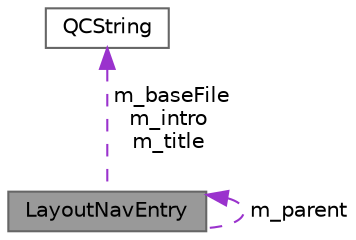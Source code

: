digraph "LayoutNavEntry"
{
 // INTERACTIVE_SVG=YES
 // LATEX_PDF_SIZE
  bgcolor="transparent";
  edge [fontname=Helvetica,fontsize=10,labelfontname=Helvetica,labelfontsize=10];
  node [fontname=Helvetica,fontsize=10,shape=box,height=0.2,width=0.4];
  Node1 [label="LayoutNavEntry",height=0.2,width=0.4,color="gray40", fillcolor="grey60", style="filled", fontcolor="black",tooltip="Base class for the layout of a navigation item at the top of the HTML pages."];
  Node1 -> Node1 [dir="back",color="darkorchid3",style="dashed",label=" m_parent" ];
  Node2 -> Node1 [dir="back",color="darkorchid3",style="dashed",label=" m_baseFile\nm_intro\nm_title" ];
  Node2 [label="QCString",height=0.2,width=0.4,color="gray40", fillcolor="white", style="filled",URL="$d9/d45/class_q_c_string.html",tooltip="This is an alternative implementation of QCString."];
}
